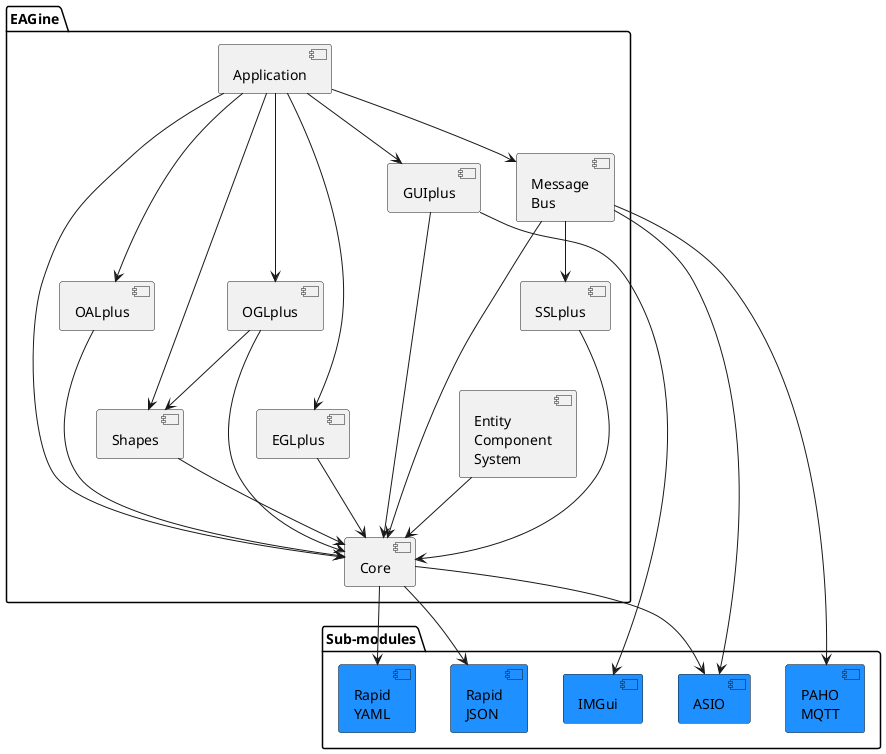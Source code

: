 @startuml

package Sub-modules {
	component [ASIO] as asio #DodgerBlue
	component [PAHO\nMQTT] as paho #DodgerBlue
	component [Rapid\nJSON] as rapidjson #DodgerBlue
	component [Rapid\nYAML] as rapidyaml #DodgerBlue
	component [IMGui] as imgui #DodgerBlue
}

package EAGine {
	component [Core] as core
	component [SSLplus] as sslplus
	component [Shapes] as shapes
	component [Message\nBus] as msgbus
	component [EGLplus] as eglplus
	component [OGLplus] as oglplus
	component [OALplus] as oalplus
	component [GUIplus] as guiplus
	component [Entity\nComponent\nSystem] as ecs
	component [Application] as app
}

core --> rapidjson
core --> rapidyaml
core --> asio
msgbus --> asio
msgbus --> paho
guiplus --> imgui

sslplus --> core
shapes --> core
msgbus --> sslplus
msgbus --> core
eglplus --> core
oglplus --> core
oglplus --> shapes
oalplus --> core
guiplus --> core
ecs --> core
app --> core
app --> eglplus
app --> oglplus
app --> oalplus
app --> guiplus
app --> shapes
app --> msgbus

guiplus -[hidden]-> oglplus
oglplus -[hidden]-> eglplus
sslplus -[hidden]-> ecs

@enduml
